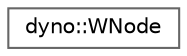 digraph "Graphical Class Hierarchy"
{
 // LATEX_PDF_SIZE
  bgcolor="transparent";
  edge [fontname=Helvetica,fontsize=10,labelfontname=Helvetica,labelfontsize=10];
  node [fontname=Helvetica,fontsize=10,shape=box,height=0.2,width=0.4];
  rankdir="LR";
  Node0 [id="Node000000",label="dyno::WNode",height=0.2,width=0.4,color="grey40", fillcolor="white", style="filled",URL="$structdyno_1_1_w_node.html",tooltip=" "];
}

